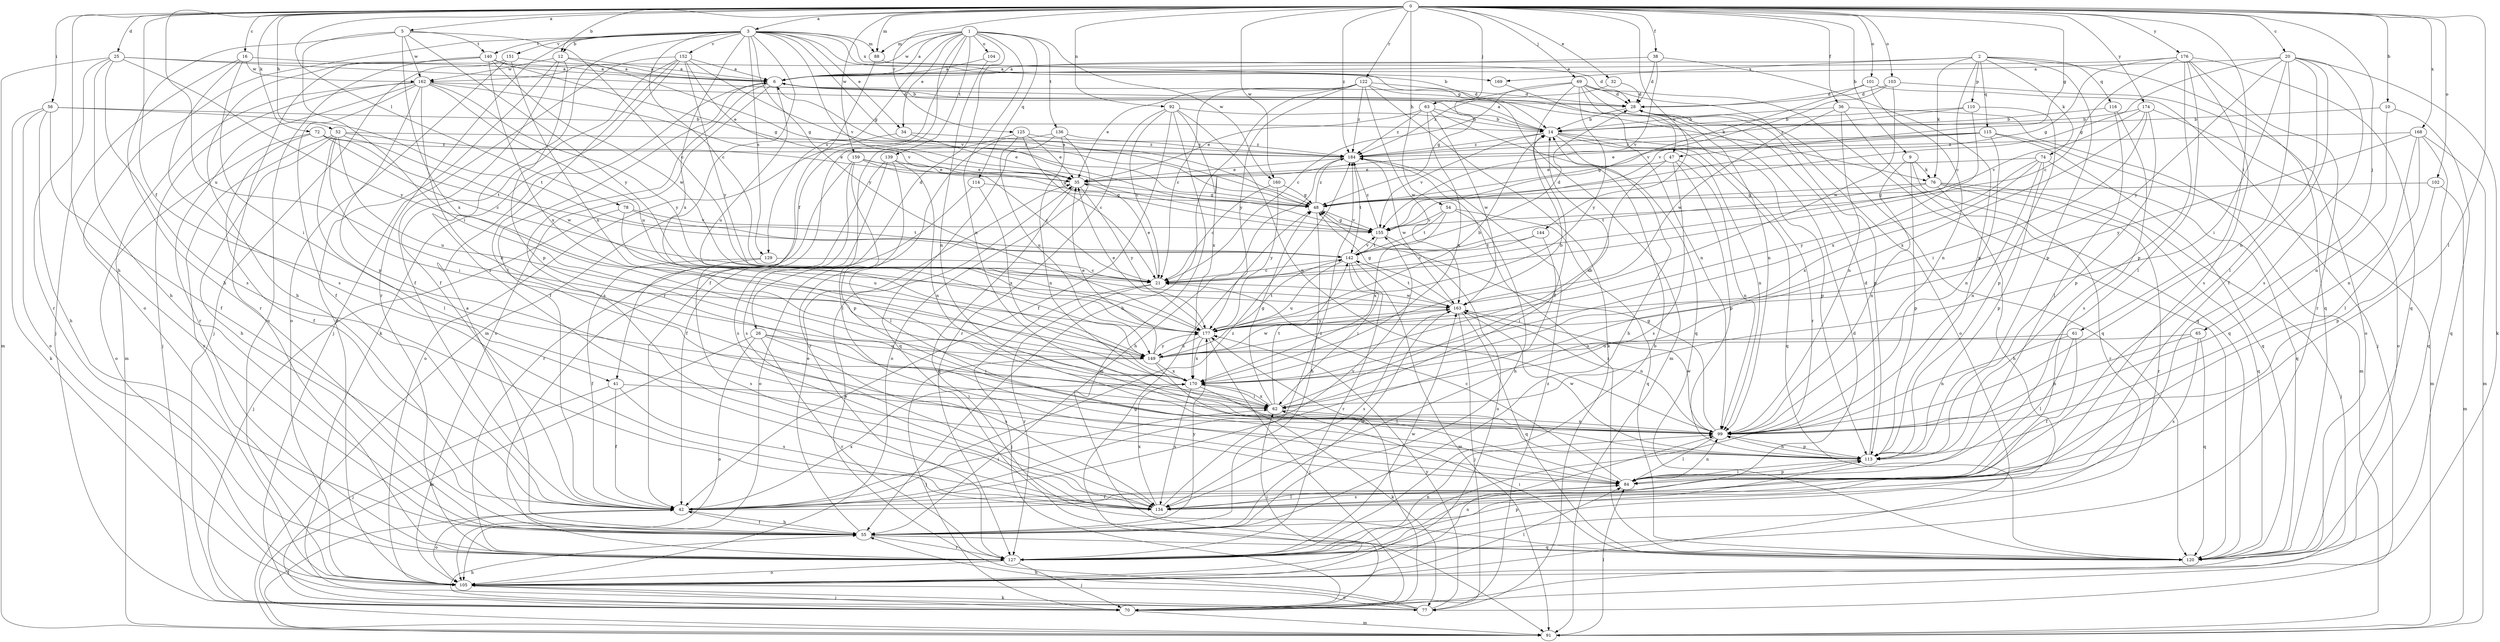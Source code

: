 strict digraph  {
0;
1;
2;
3;
5;
6;
9;
10;
12;
14;
16;
20;
21;
25;
26;
28;
32;
34;
35;
36;
38;
41;
42;
47;
48;
52;
54;
55;
56;
61;
62;
63;
65;
69;
70;
72;
74;
76;
77;
78;
84;
88;
91;
92;
99;
101;
102;
103;
104;
105;
110;
113;
114;
115;
116;
120;
122;
125;
127;
129;
134;
136;
139;
140;
142;
144;
149;
151;
152;
155;
159;
160;
162;
163;
168;
169;
170;
174;
176;
177;
184;
0 -> 3  [label=a];
0 -> 5  [label=a];
0 -> 9  [label=b];
0 -> 10  [label=b];
0 -> 12  [label=b];
0 -> 16  [label=c];
0 -> 20  [label=c];
0 -> 25  [label=d];
0 -> 32  [label=e];
0 -> 36  [label=f];
0 -> 38  [label=f];
0 -> 41  [label=f];
0 -> 47  [label=g];
0 -> 52  [label=h];
0 -> 54  [label=h];
0 -> 55  [label=h];
0 -> 56  [label=i];
0 -> 61  [label=i];
0 -> 63  [label=j];
0 -> 65  [label=j];
0 -> 69  [label=j];
0 -> 72  [label=k];
0 -> 78  [label=l];
0 -> 84  [label=l];
0 -> 88  [label=m];
0 -> 92  [label=n];
0 -> 101  [label=o];
0 -> 102  [label=o];
0 -> 103  [label=o];
0 -> 122  [label=r];
0 -> 125  [label=r];
0 -> 144  [label=u];
0 -> 149  [label=u];
0 -> 159  [label=w];
0 -> 160  [label=w];
0 -> 168  [label=x];
0 -> 174  [label=y];
0 -> 176  [label=y];
0 -> 184  [label=z];
1 -> 6  [label=a];
1 -> 26  [label=d];
1 -> 34  [label=e];
1 -> 41  [label=f];
1 -> 88  [label=m];
1 -> 99  [label=n];
1 -> 104  [label=o];
1 -> 114  [label=q];
1 -> 127  [label=r];
1 -> 129  [label=s];
1 -> 136  [label=t];
1 -> 139  [label=t];
1 -> 160  [label=w];
1 -> 162  [label=w];
2 -> 6  [label=a];
2 -> 21  [label=c];
2 -> 74  [label=k];
2 -> 76  [label=k];
2 -> 110  [label=p];
2 -> 113  [label=p];
2 -> 115  [label=q];
2 -> 116  [label=q];
2 -> 120  [label=q];
2 -> 169  [label=x];
3 -> 12  [label=b];
3 -> 14  [label=b];
3 -> 21  [label=c];
3 -> 34  [label=e];
3 -> 47  [label=g];
3 -> 48  [label=g];
3 -> 88  [label=m];
3 -> 91  [label=m];
3 -> 105  [label=o];
3 -> 127  [label=r];
3 -> 129  [label=s];
3 -> 134  [label=s];
3 -> 140  [label=t];
3 -> 151  [label=v];
3 -> 152  [label=v];
3 -> 155  [label=v];
3 -> 169  [label=x];
3 -> 170  [label=x];
3 -> 177  [label=y];
5 -> 21  [label=c];
5 -> 55  [label=h];
5 -> 62  [label=i];
5 -> 140  [label=t];
5 -> 162  [label=w];
5 -> 170  [label=x];
5 -> 177  [label=y];
6 -> 28  [label=d];
6 -> 42  [label=f];
6 -> 76  [label=k];
6 -> 105  [label=o];
6 -> 134  [label=s];
6 -> 149  [label=u];
9 -> 76  [label=k];
9 -> 99  [label=n];
9 -> 113  [label=p];
9 -> 127  [label=r];
10 -> 14  [label=b];
10 -> 99  [label=n];
10 -> 120  [label=q];
12 -> 6  [label=a];
12 -> 42  [label=f];
12 -> 48  [label=g];
12 -> 105  [label=o];
12 -> 113  [label=p];
12 -> 162  [label=w];
14 -> 6  [label=a];
14 -> 55  [label=h];
14 -> 99  [label=n];
14 -> 113  [label=p];
14 -> 120  [label=q];
14 -> 155  [label=v];
14 -> 184  [label=z];
16 -> 6  [label=a];
16 -> 62  [label=i];
16 -> 70  [label=j];
16 -> 134  [label=s];
16 -> 162  [label=w];
20 -> 6  [label=a];
20 -> 42  [label=f];
20 -> 48  [label=g];
20 -> 62  [label=i];
20 -> 77  [label=k];
20 -> 84  [label=l];
20 -> 99  [label=n];
20 -> 134  [label=s];
20 -> 177  [label=y];
21 -> 35  [label=e];
21 -> 70  [label=j];
21 -> 127  [label=r];
21 -> 163  [label=w];
25 -> 6  [label=a];
25 -> 14  [label=b];
25 -> 55  [label=h];
25 -> 91  [label=m];
25 -> 127  [label=r];
25 -> 134  [label=s];
25 -> 177  [label=y];
26 -> 62  [label=i];
26 -> 91  [label=m];
26 -> 105  [label=o];
26 -> 127  [label=r];
26 -> 134  [label=s];
26 -> 149  [label=u];
28 -> 14  [label=b];
28 -> 113  [label=p];
28 -> 120  [label=q];
32 -> 28  [label=d];
32 -> 184  [label=z];
34 -> 35  [label=e];
34 -> 105  [label=o];
34 -> 184  [label=z];
35 -> 48  [label=g];
35 -> 120  [label=q];
35 -> 177  [label=y];
36 -> 14  [label=b];
36 -> 91  [label=m];
36 -> 99  [label=n];
36 -> 120  [label=q];
36 -> 163  [label=w];
38 -> 6  [label=a];
38 -> 28  [label=d];
38 -> 113  [label=p];
38 -> 155  [label=v];
41 -> 42  [label=f];
41 -> 62  [label=i];
41 -> 70  [label=j];
41 -> 134  [label=s];
42 -> 55  [label=h];
42 -> 62  [label=i];
42 -> 105  [label=o];
42 -> 155  [label=v];
42 -> 170  [label=x];
42 -> 184  [label=z];
47 -> 35  [label=e];
47 -> 99  [label=n];
47 -> 113  [label=p];
47 -> 134  [label=s];
47 -> 170  [label=x];
48 -> 6  [label=a];
48 -> 55  [label=h];
48 -> 155  [label=v];
48 -> 184  [label=z];
52 -> 35  [label=e];
52 -> 55  [label=h];
52 -> 62  [label=i];
52 -> 84  [label=l];
52 -> 127  [label=r];
52 -> 149  [label=u];
52 -> 163  [label=w];
52 -> 184  [label=z];
54 -> 55  [label=h];
54 -> 120  [label=q];
54 -> 142  [label=t];
54 -> 155  [label=v];
54 -> 170  [label=x];
55 -> 6  [label=a];
55 -> 35  [label=e];
55 -> 42  [label=f];
55 -> 120  [label=q];
55 -> 127  [label=r];
55 -> 163  [label=w];
55 -> 177  [label=y];
56 -> 14  [label=b];
56 -> 42  [label=f];
56 -> 55  [label=h];
56 -> 77  [label=k];
56 -> 105  [label=o];
56 -> 142  [label=t];
61 -> 42  [label=f];
61 -> 84  [label=l];
61 -> 99  [label=n];
61 -> 149  [label=u];
62 -> 14  [label=b];
62 -> 48  [label=g];
62 -> 99  [label=n];
62 -> 142  [label=t];
62 -> 170  [label=x];
63 -> 14  [label=b];
63 -> 35  [label=e];
63 -> 120  [label=q];
63 -> 163  [label=w];
63 -> 170  [label=x];
63 -> 184  [label=z];
65 -> 99  [label=n];
65 -> 120  [label=q];
65 -> 134  [label=s];
65 -> 149  [label=u];
69 -> 21  [label=c];
69 -> 28  [label=d];
69 -> 42  [label=f];
69 -> 48  [label=g];
69 -> 99  [label=n];
69 -> 105  [label=o];
69 -> 120  [label=q];
69 -> 127  [label=r];
69 -> 177  [label=y];
70 -> 48  [label=g];
70 -> 55  [label=h];
70 -> 91  [label=m];
70 -> 177  [label=y];
72 -> 21  [label=c];
72 -> 42  [label=f];
72 -> 105  [label=o];
72 -> 142  [label=t];
72 -> 184  [label=z];
74 -> 35  [label=e];
74 -> 99  [label=n];
74 -> 113  [label=p];
74 -> 120  [label=q];
74 -> 170  [label=x];
74 -> 177  [label=y];
76 -> 48  [label=g];
76 -> 55  [label=h];
76 -> 70  [label=j];
76 -> 120  [label=q];
76 -> 127  [label=r];
76 -> 142  [label=t];
77 -> 35  [label=e];
77 -> 55  [label=h];
77 -> 105  [label=o];
77 -> 177  [label=y];
77 -> 184  [label=z];
78 -> 70  [label=j];
78 -> 142  [label=t];
78 -> 149  [label=u];
78 -> 155  [label=v];
84 -> 21  [label=c];
84 -> 42  [label=f];
84 -> 99  [label=n];
84 -> 113  [label=p];
84 -> 134  [label=s];
88 -> 28  [label=d];
88 -> 42  [label=f];
91 -> 42  [label=f];
91 -> 84  [label=l];
92 -> 14  [label=b];
92 -> 21  [label=c];
92 -> 42  [label=f];
92 -> 91  [label=m];
92 -> 99  [label=n];
92 -> 127  [label=r];
92 -> 170  [label=x];
99 -> 48  [label=g];
99 -> 84  [label=l];
99 -> 113  [label=p];
99 -> 163  [label=w];
101 -> 28  [label=d];
101 -> 70  [label=j];
101 -> 99  [label=n];
101 -> 155  [label=v];
102 -> 48  [label=g];
102 -> 91  [label=m];
102 -> 113  [label=p];
103 -> 28  [label=d];
103 -> 105  [label=o];
103 -> 155  [label=v];
103 -> 163  [label=w];
104 -> 6  [label=a];
104 -> 99  [label=n];
105 -> 62  [label=i];
105 -> 70  [label=j];
105 -> 77  [label=k];
105 -> 84  [label=l];
105 -> 99  [label=n];
110 -> 14  [label=b];
110 -> 113  [label=p];
110 -> 170  [label=x];
110 -> 184  [label=z];
113 -> 28  [label=d];
113 -> 84  [label=l];
113 -> 99  [label=n];
113 -> 163  [label=w];
114 -> 48  [label=g];
114 -> 105  [label=o];
114 -> 170  [label=x];
115 -> 35  [label=e];
115 -> 48  [label=g];
115 -> 91  [label=m];
115 -> 99  [label=n];
115 -> 120  [label=q];
115 -> 184  [label=z];
116 -> 14  [label=b];
116 -> 84  [label=l];
116 -> 134  [label=s];
120 -> 62  [label=i];
120 -> 184  [label=z];
122 -> 21  [label=c];
122 -> 28  [label=d];
122 -> 35  [label=e];
122 -> 55  [label=h];
122 -> 77  [label=k];
122 -> 91  [label=m];
122 -> 163  [label=w];
122 -> 177  [label=y];
122 -> 184  [label=z];
125 -> 21  [label=c];
125 -> 35  [label=e];
125 -> 84  [label=l];
125 -> 149  [label=u];
125 -> 184  [label=z];
127 -> 14  [label=b];
127 -> 28  [label=d];
127 -> 70  [label=j];
127 -> 99  [label=n];
127 -> 105  [label=o];
127 -> 113  [label=p];
127 -> 163  [label=w];
129 -> 21  [label=c];
129 -> 42  [label=f];
129 -> 134  [label=s];
134 -> 84  [label=l];
134 -> 170  [label=x];
134 -> 184  [label=z];
136 -> 99  [label=n];
136 -> 105  [label=o];
136 -> 120  [label=q];
136 -> 127  [label=r];
136 -> 184  [label=z];
139 -> 35  [label=e];
139 -> 42  [label=f];
139 -> 84  [label=l];
139 -> 99  [label=n];
139 -> 134  [label=s];
140 -> 6  [label=a];
140 -> 48  [label=g];
140 -> 55  [label=h];
140 -> 105  [label=o];
140 -> 127  [label=r];
140 -> 163  [label=w];
140 -> 170  [label=x];
142 -> 21  [label=c];
142 -> 28  [label=d];
142 -> 62  [label=i];
142 -> 91  [label=m];
142 -> 127  [label=r];
142 -> 149  [label=u];
142 -> 155  [label=v];
144 -> 21  [label=c];
144 -> 62  [label=i];
144 -> 142  [label=t];
149 -> 14  [label=b];
149 -> 35  [label=e];
149 -> 70  [label=j];
149 -> 84  [label=l];
149 -> 163  [label=w];
149 -> 170  [label=x];
149 -> 177  [label=y];
151 -> 6  [label=a];
151 -> 70  [label=j];
151 -> 105  [label=o];
151 -> 170  [label=x];
152 -> 6  [label=a];
152 -> 35  [label=e];
152 -> 42  [label=f];
152 -> 70  [label=j];
152 -> 77  [label=k];
152 -> 84  [label=l];
152 -> 155  [label=v];
152 -> 177  [label=y];
155 -> 48  [label=g];
155 -> 105  [label=o];
155 -> 142  [label=t];
155 -> 184  [label=z];
159 -> 21  [label=c];
159 -> 35  [label=e];
159 -> 48  [label=g];
159 -> 113  [label=p];
159 -> 127  [label=r];
159 -> 134  [label=s];
160 -> 21  [label=c];
160 -> 48  [label=g];
160 -> 177  [label=y];
162 -> 28  [label=d];
162 -> 42  [label=f];
162 -> 70  [label=j];
162 -> 91  [label=m];
162 -> 99  [label=n];
162 -> 113  [label=p];
162 -> 127  [label=r];
162 -> 149  [label=u];
162 -> 155  [label=v];
162 -> 177  [label=y];
163 -> 48  [label=g];
163 -> 70  [label=j];
163 -> 99  [label=n];
163 -> 120  [label=q];
163 -> 134  [label=s];
163 -> 142  [label=t];
163 -> 177  [label=y];
168 -> 84  [label=l];
168 -> 91  [label=m];
168 -> 99  [label=n];
168 -> 120  [label=q];
168 -> 177  [label=y];
168 -> 184  [label=z];
169 -> 99  [label=n];
170 -> 62  [label=i];
170 -> 77  [label=k];
170 -> 134  [label=s];
174 -> 14  [label=b];
174 -> 62  [label=i];
174 -> 105  [label=o];
174 -> 113  [label=p];
174 -> 155  [label=v];
174 -> 170  [label=x];
176 -> 6  [label=a];
176 -> 21  [label=c];
176 -> 48  [label=g];
176 -> 84  [label=l];
176 -> 113  [label=p];
176 -> 120  [label=q];
176 -> 127  [label=r];
176 -> 134  [label=s];
177 -> 14  [label=b];
177 -> 35  [label=e];
177 -> 70  [label=j];
177 -> 142  [label=t];
177 -> 149  [label=u];
177 -> 170  [label=x];
184 -> 35  [label=e];
184 -> 55  [label=h];
184 -> 142  [label=t];
184 -> 163  [label=w];
}

